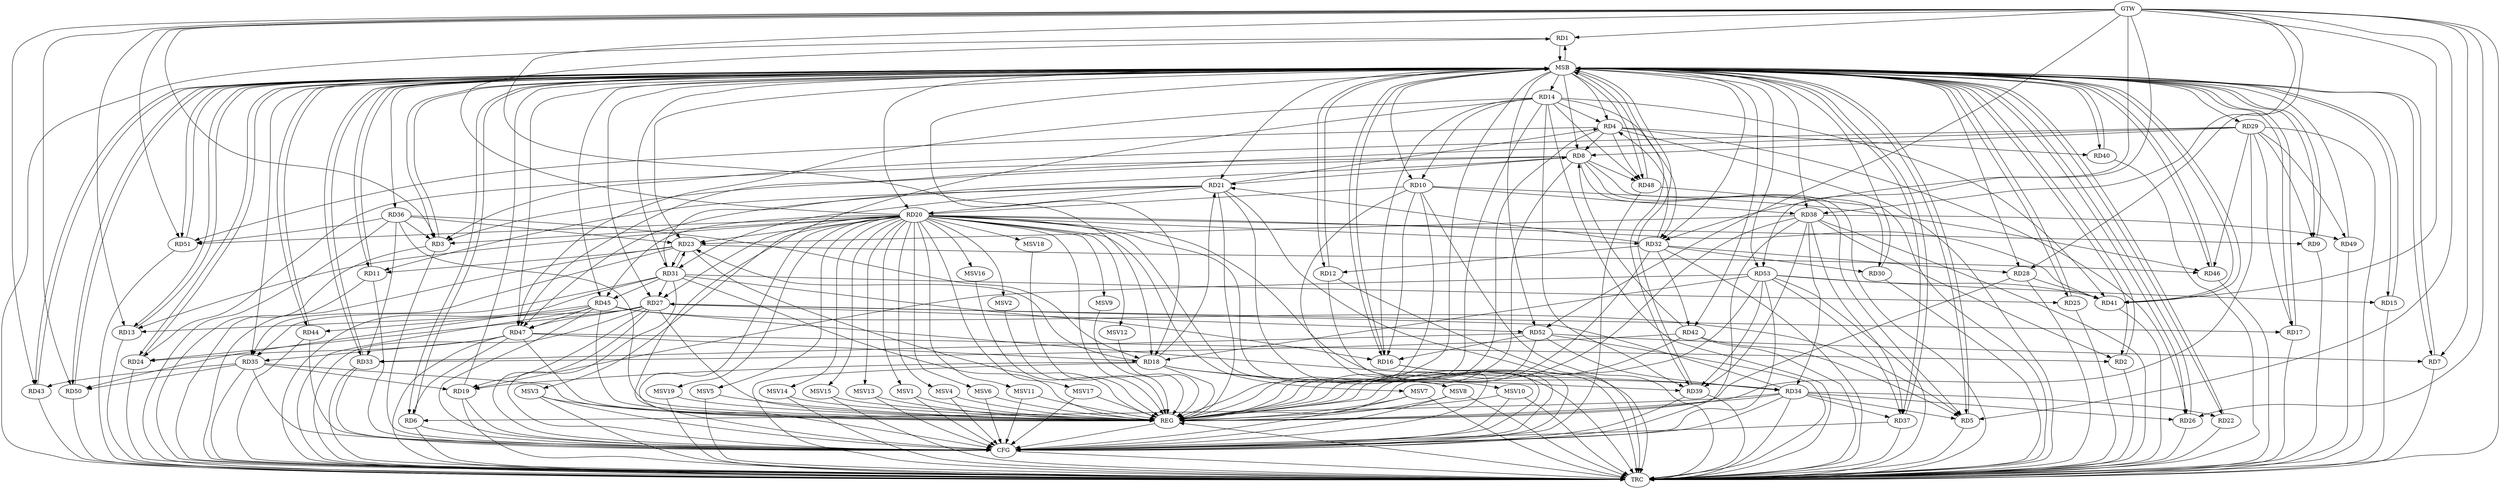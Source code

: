 strict digraph G {
  RD1 [ label="RD1" ];
  RD2 [ label="RD2" ];
  RD3 [ label="RD3" ];
  RD4 [ label="RD4" ];
  RD5 [ label="RD5" ];
  RD6 [ label="RD6" ];
  RD7 [ label="RD7" ];
  RD8 [ label="RD8" ];
  RD9 [ label="RD9" ];
  RD10 [ label="RD10" ];
  RD11 [ label="RD11" ];
  RD12 [ label="RD12" ];
  RD13 [ label="RD13" ];
  RD14 [ label="RD14" ];
  RD15 [ label="RD15" ];
  RD16 [ label="RD16" ];
  RD17 [ label="RD17" ];
  RD18 [ label="RD18" ];
  RD19 [ label="RD19" ];
  RD20 [ label="RD20" ];
  RD21 [ label="RD21" ];
  RD22 [ label="RD22" ];
  RD23 [ label="RD23" ];
  RD24 [ label="RD24" ];
  RD25 [ label="RD25" ];
  RD26 [ label="RD26" ];
  RD27 [ label="RD27" ];
  RD28 [ label="RD28" ];
  RD29 [ label="RD29" ];
  RD30 [ label="RD30" ];
  RD31 [ label="RD31" ];
  RD32 [ label="RD32" ];
  RD33 [ label="RD33" ];
  RD34 [ label="RD34" ];
  RD35 [ label="RD35" ];
  RD36 [ label="RD36" ];
  RD37 [ label="RD37" ];
  RD38 [ label="RD38" ];
  RD39 [ label="RD39" ];
  RD40 [ label="RD40" ];
  RD41 [ label="RD41" ];
  RD42 [ label="RD42" ];
  RD43 [ label="RD43" ];
  RD44 [ label="RD44" ];
  RD45 [ label="RD45" ];
  RD46 [ label="RD46" ];
  RD47 [ label="RD47" ];
  RD48 [ label="RD48" ];
  RD49 [ label="RD49" ];
  RD50 [ label="RD50" ];
  RD51 [ label="RD51" ];
  RD52 [ label="RD52" ];
  RD53 [ label="RD53" ];
  GTW [ label="GTW" ];
  REG [ label="REG" ];
  MSB [ label="MSB" ];
  CFG [ label="CFG" ];
  TRC [ label="TRC" ];
  MSV1 [ label="MSV1" ];
  MSV2 [ label="MSV2" ];
  MSV3 [ label="MSV3" ];
  MSV4 [ label="MSV4" ];
  MSV5 [ label="MSV5" ];
  MSV6 [ label="MSV6" ];
  MSV7 [ label="MSV7" ];
  MSV8 [ label="MSV8" ];
  MSV9 [ label="MSV9" ];
  MSV10 [ label="MSV10" ];
  MSV11 [ label="MSV11" ];
  MSV12 [ label="MSV12" ];
  MSV13 [ label="MSV13" ];
  MSV14 [ label="MSV14" ];
  MSV15 [ label="MSV15" ];
  MSV16 [ label="MSV16" ];
  MSV17 [ label="MSV17" ];
  MSV18 [ label="MSV18" ];
  MSV19 [ label="MSV19" ];
  RD20 -> RD1;
  RD38 -> RD2;
  RD47 -> RD2;
  RD8 -> RD3;
  RD20 -> RD3;
  RD29 -> RD3;
  RD36 -> RD3;
  RD4 -> RD8;
  RD14 -> RD4;
  RD21 -> RD4;
  RD4 -> RD26;
  RD32 -> RD4;
  RD4 -> RD40;
  RD4 -> RD48;
  RD4 -> RD51;
  RD8 -> RD5;
  RD34 -> RD5;
  RD42 -> RD5;
  RD45 -> RD5;
  RD34 -> RD6;
  RD47 -> RD6;
  RD52 -> RD7;
  RD8 -> RD21;
  RD8 -> RD24;
  RD29 -> RD8;
  RD8 -> RD30;
  RD31 -> RD8;
  RD42 -> RD8;
  RD8 -> RD48;
  RD20 -> RD9;
  RD29 -> RD9;
  RD14 -> RD10;
  RD10 -> RD16;
  RD10 -> RD20;
  RD10 -> RD38;
  RD10 -> RD46;
  RD21 -> RD11;
  RD23 -> RD11;
  RD32 -> RD12;
  RD20 -> RD13;
  RD27 -> RD13;
  RD14 -> RD16;
  RD14 -> RD32;
  RD14 -> RD39;
  RD14 -> RD41;
  RD14 -> RD47;
  RD14 -> RD48;
  RD53 -> RD15;
  RD31 -> RD16;
  RD52 -> RD16;
  RD27 -> RD17;
  RD29 -> RD17;
  RD18 -> RD19;
  RD18 -> RD21;
  RD18 -> RD23;
  RD18 -> RD34;
  RD36 -> RD18;
  RD18 -> RD39;
  RD47 -> RD18;
  RD53 -> RD18;
  RD27 -> RD19;
  RD35 -> RD19;
  RD53 -> RD19;
  RD21 -> RD20;
  RD20 -> RD23;
  RD20 -> RD27;
  RD20 -> RD32;
  RD20 -> RD41;
  RD20 -> RD45;
  RD20 -> RD51;
  RD21 -> RD31;
  RD32 -> RD21;
  RD21 -> RD47;
  RD34 -> RD22;
  RD23 -> RD31;
  RD31 -> RD23;
  RD23 -> RD35;
  RD36 -> RD23;
  RD38 -> RD23;
  RD23 -> RD46;
  RD27 -> RD24;
  RD47 -> RD24;
  RD31 -> RD25;
  RD34 -> RD26;
  RD31 -> RD27;
  RD34 -> RD27;
  RD27 -> RD47;
  RD27 -> RD52;
  RD32 -> RD28;
  RD28 -> RD41;
  RD29 -> RD46;
  RD29 -> RD47;
  RD29 -> RD49;
  RD32 -> RD30;
  RD31 -> RD35;
  RD31 -> RD45;
  RD32 -> RD42;
  RD36 -> RD33;
  RD42 -> RD33;
  RD52 -> RD33;
  RD34 -> RD37;
  RD38 -> RD34;
  RD45 -> RD34;
  RD52 -> RD34;
  RD35 -> RD43;
  RD47 -> RD35;
  RD35 -> RD50;
  RD36 -> RD51;
  RD38 -> RD37;
  RD53 -> RD37;
  RD38 -> RD39;
  RD38 -> RD49;
  RD53 -> RD39;
  RD53 -> RD41;
  RD45 -> RD44;
  RD45 -> RD47;
  RD45 -> RD50;
  GTW -> RD1;
  GTW -> RD50;
  GTW -> RD53;
  GTW -> RD51;
  GTW -> RD13;
  GTW -> RD41;
  GTW -> RD43;
  GTW -> RD18;
  GTW -> RD32;
  GTW -> RD7;
  GTW -> RD3;
  GTW -> RD5;
  GTW -> RD52;
  GTW -> RD38;
  GTW -> RD26;
  GTW -> RD28;
  RD4 -> REG;
  RD8 -> REG;
  RD10 -> REG;
  RD14 -> REG;
  RD18 -> REG;
  RD20 -> REG;
  RD21 -> REG;
  RD23 -> REG;
  RD27 -> REG;
  RD28 -> REG;
  RD29 -> REG;
  RD31 -> REG;
  RD32 -> REG;
  RD34 -> REG;
  RD35 -> REG;
  RD36 -> REG;
  RD38 -> REG;
  RD42 -> REG;
  RD45 -> REG;
  RD47 -> REG;
  RD52 -> REG;
  RD53 -> REG;
  RD1 -> MSB;
  MSB -> RD20;
  MSB -> RD22;
  MSB -> RD35;
  MSB -> REG;
  RD2 -> MSB;
  MSB -> RD1;
  MSB -> RD7;
  MSB -> RD8;
  MSB -> RD15;
  RD3 -> MSB;
  MSB -> RD11;
  MSB -> RD13;
  MSB -> RD14;
  MSB -> RD25;
  MSB -> RD41;
  RD5 -> MSB;
  MSB -> RD4;
  MSB -> RD10;
  MSB -> RD33;
  MSB -> RD36;
  MSB -> RD40;
  RD6 -> MSB;
  MSB -> RD24;
  MSB -> RD44;
  RD7 -> MSB;
  MSB -> RD9;
  MSB -> RD29;
  MSB -> RD43;
  RD9 -> MSB;
  MSB -> RD46;
  MSB -> RD50;
  MSB -> RD53;
  RD11 -> MSB;
  MSB -> RD12;
  MSB -> RD23;
  MSB -> RD38;
  MSB -> RD51;
  RD12 -> MSB;
  MSB -> RD5;
  MSB -> RD18;
  MSB -> RD21;
  MSB -> RD42;
  MSB -> RD52;
  RD13 -> MSB;
  MSB -> RD48;
  RD15 -> MSB;
  MSB -> RD3;
  MSB -> RD17;
  MSB -> RD47;
  RD16 -> MSB;
  RD17 -> MSB;
  MSB -> RD26;
  MSB -> RD37;
  RD19 -> MSB;
  RD22 -> MSB;
  MSB -> RD2;
  MSB -> RD39;
  RD24 -> MSB;
  RD25 -> MSB;
  RD26 -> MSB;
  MSB -> RD6;
  MSB -> RD31;
  MSB -> RD32;
  RD30 -> MSB;
  MSB -> RD45;
  RD33 -> MSB;
  RD37 -> MSB;
  RD39 -> MSB;
  RD40 -> MSB;
  MSB -> RD27;
  MSB -> RD28;
  RD41 -> MSB;
  RD43 -> MSB;
  RD44 -> MSB;
  RD46 -> MSB;
  MSB -> RD16;
  RD48 -> MSB;
  RD49 -> MSB;
  RD50 -> MSB;
  RD51 -> MSB;
  RD19 -> CFG;
  RD45 -> CFG;
  RD11 -> CFG;
  RD20 -> CFG;
  RD38 -> CFG;
  RD48 -> CFG;
  RD35 -> CFG;
  RD53 -> CFG;
  RD12 -> CFG;
  RD44 -> CFG;
  RD27 -> CFG;
  RD14 -> CFG;
  RD39 -> CFG;
  RD10 -> CFG;
  RD21 -> CFG;
  RD3 -> CFG;
  RD33 -> CFG;
  RD31 -> CFG;
  RD6 -> CFG;
  RD37 -> CFG;
  RD34 -> CFG;
  RD16 -> CFG;
  REG -> CFG;
  RD1 -> TRC;
  RD2 -> TRC;
  RD3 -> TRC;
  RD4 -> TRC;
  RD5 -> TRC;
  RD6 -> TRC;
  RD7 -> TRC;
  RD8 -> TRC;
  RD9 -> TRC;
  RD10 -> TRC;
  RD11 -> TRC;
  RD12 -> TRC;
  RD13 -> TRC;
  RD14 -> TRC;
  RD15 -> TRC;
  RD16 -> TRC;
  RD17 -> TRC;
  RD18 -> TRC;
  RD19 -> TRC;
  RD20 -> TRC;
  RD21 -> TRC;
  RD22 -> TRC;
  RD23 -> TRC;
  RD24 -> TRC;
  RD25 -> TRC;
  RD26 -> TRC;
  RD27 -> TRC;
  RD28 -> TRC;
  RD29 -> TRC;
  RD30 -> TRC;
  RD31 -> TRC;
  RD32 -> TRC;
  RD33 -> TRC;
  RD34 -> TRC;
  RD35 -> TRC;
  RD36 -> TRC;
  RD37 -> TRC;
  RD38 -> TRC;
  RD39 -> TRC;
  RD40 -> TRC;
  RD41 -> TRC;
  RD42 -> TRC;
  RD43 -> TRC;
  RD44 -> TRC;
  RD45 -> TRC;
  RD46 -> TRC;
  RD47 -> TRC;
  RD48 -> TRC;
  RD49 -> TRC;
  RD50 -> TRC;
  RD51 -> TRC;
  RD52 -> TRC;
  RD53 -> TRC;
  GTW -> TRC;
  CFG -> TRC;
  TRC -> REG;
  RD20 -> MSV1;
  RD20 -> MSV2;
  MSV1 -> REG;
  MSV1 -> CFG;
  MSV2 -> REG;
  RD20 -> MSV3;
  RD20 -> MSV4;
  RD20 -> MSV5;
  RD20 -> MSV6;
  RD20 -> MSV7;
  MSV3 -> REG;
  MSV3 -> TRC;
  MSV3 -> CFG;
  MSV4 -> REG;
  MSV4 -> CFG;
  MSV5 -> REG;
  MSV5 -> TRC;
  MSV6 -> REG;
  MSV6 -> CFG;
  MSV7 -> REG;
  MSV7 -> TRC;
  MSV7 -> CFG;
  RD20 -> MSV8;
  MSV8 -> REG;
  MSV8 -> TRC;
  MSV8 -> CFG;
  RD20 -> MSV9;
  RD20 -> MSV10;
  RD20 -> MSV11;
  MSV9 -> REG;
  MSV10 -> REG;
  MSV10 -> TRC;
  MSV10 -> CFG;
  MSV11 -> REG;
  MSV11 -> CFG;
  RD20 -> MSV12;
  RD20 -> MSV13;
  MSV12 -> REG;
  MSV13 -> REG;
  MSV13 -> CFG;
  RD20 -> MSV14;
  RD20 -> MSV15;
  RD20 -> MSV16;
  MSV14 -> REG;
  MSV14 -> TRC;
  MSV15 -> REG;
  MSV15 -> TRC;
  MSV16 -> REG;
  RD20 -> MSV17;
  RD20 -> MSV18;
  MSV17 -> REG;
  MSV17 -> CFG;
  MSV18 -> REG;
  RD20 -> MSV19;
  MSV19 -> REG;
  MSV19 -> TRC;
}
